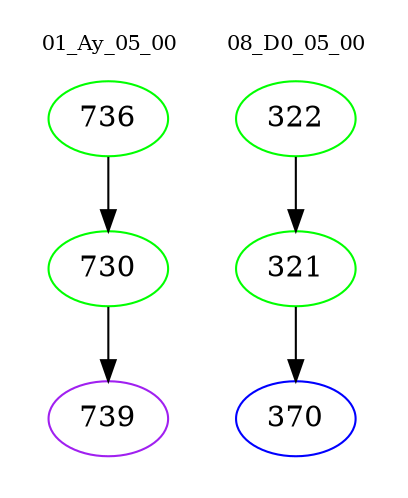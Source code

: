 digraph{
subgraph cluster_0 {
color = white
label = "01_Ay_05_00";
fontsize=10;
T0_736 [label="736", color="green"]
T0_736 -> T0_730 [color="black"]
T0_730 [label="730", color="green"]
T0_730 -> T0_739 [color="black"]
T0_739 [label="739", color="purple"]
}
subgraph cluster_1 {
color = white
label = "08_D0_05_00";
fontsize=10;
T1_322 [label="322", color="green"]
T1_322 -> T1_321 [color="black"]
T1_321 [label="321", color="green"]
T1_321 -> T1_370 [color="black"]
T1_370 [label="370", color="blue"]
}
}

